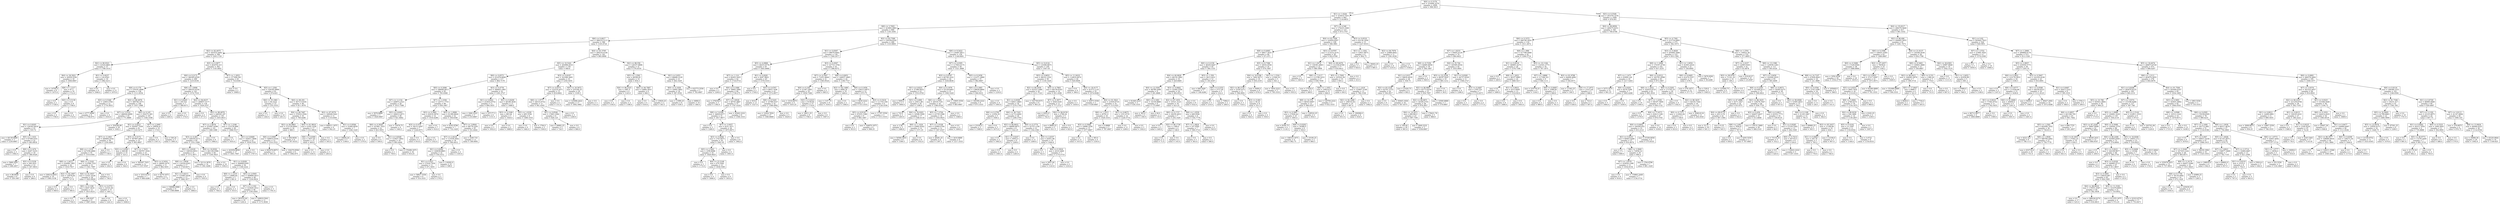 digraph Tree {
node [shape=box] ;
0 [label="X[0] <= 0.3176\nmse = 333094.3278\nsamples = 2000\nvalue = 996.3615"] ;
1 [label="X[1] <= 1.0244\nmse = 333610.7455\nsamples = 992\nvalue = 1118.6633"] ;
0 -> 1 [labeldistance=2.5, labelangle=45, headlabel="True"] ;
2 [label="X[8] <= 3.7093\nmse = 323683.0883\nsamples = 869\nvalue = 1181.4361"] ;
1 -> 2 ;
3 [label="X[6] <= 0.4617\nmse = 388210.5113\nsamples = 580\nvalue = 1105.4724"] ;
2 -> 3 ;
4 [label="X[2] <= 82.4075\nmse = 403533.4062\nsamples = 399\nvalue = 1205.1729"] ;
3 -> 4 ;
5 [label="X[2] <= 80.9321\nmse = 41624.6603\nsamples = 37\nvalue = 1789.3514"] ;
4 -> 5 ;
6 [label="X[4] <= 26.5931\nmse = 20439.5556\nsamples = 18\nvalue = 1606.6667"] ;
5 -> 6 ;
7 [label="mse = 14700.0\nsamples = 8\nvalue = 1475.0"] ;
6 -> 7 ;
8 [label="X[8] <= 1.1217\nmse = 67.2\nsamples = 10\nvalue = 1712.0"] ;
6 -> 8 ;
9 [label="mse = 0.0\nsamples = 2\nvalue = 1728.0"] ;
8 -> 9 ;
10 [label="X[3] <= 0.5139\nmse = 4.0\nsamples = 8\nvalue = 1708.0"] ;
8 -> 10 ;
11 [label="mse = 0.0\nsamples = 4\nvalue = 1706.0"] ;
10 -> 11 ;
12 [label="mse = 0.0\nsamples = 4\nvalue = 1710.0"] ;
10 -> 12 ;
13 [label="X[1] <= 0.8237\nmse = 124.4543\nsamples = 19\nvalue = 1962.4211"] ;
5 -> 13 ;
14 [label="mse = 0.0\nsamples = 6\nvalue = 1946.0"] ;
13 -> 14 ;
15 [label="mse = 0.0\nsamples = 13\nvalue = 1970.0"] ;
13 -> 15 ;
16 [label="X[3] <= 0.5877\nmse = 402078.315\nsamples = 362\nvalue = 1145.4641"] ;
4 -> 16 ;
17 [label="X[0] <= 0.2172\nmse = 360365.6329\nsamples = 299\nvalue = 1235.8194"] ;
16 -> 17 ;
18 [label="X[6] <= 0.179\nmse = 376191.9096\nsamples = 158\nvalue = 1111.8354"] ;
17 -> 18 ;
19 [label="X[3] <= 0.5346\nmse = 12903.5764\nsamples = 12\nvalue = 1776.5833"] ;
18 -> 19 ;
20 [label="mse = 4777.6094\nsamples = 8\nvalue = 1706.875"] ;
19 -> 20 ;
21 [label="mse = 0.0\nsamples = 4\nvalue = 1916.0"] ;
19 -> 21 ;
22 [label="X[2] <= 88.4978\nmse = 366746.3373\nsamples = 146\nvalue = 1057.1986"] ;
18 -> 22 ;
23 [label="X[7] <= 3.5314\nmse = 286044.8099\nsamples = 45\nvalue = 771.8889"] ;
22 -> 23 ;
24 [label="X[1] <= 0.8205\nmse = 126342.8416\nsamples = 25\nvalue = 555.72"] ;
23 -> 24 ;
25 [label="mse = 40138.8889\nsamples = 3\nvalue = 1230.6667"] ;
24 -> 25 ;
26 [label="X[5] <= 1.1431\nmse = 67506.0351\nsamples = 22\nvalue = 463.6818"] ;
24 -> 26 ;
27 [label="mse = 0.0\nsamples = 3\nvalue = 1082.0"] ;
26 -> 27 ;
28 [label="X[0] <= 0.1474\nmse = 8267.5235\nsamples = 19\nvalue = 366.0526"] ;
26 -> 28 ;
29 [label="mse = 5660.2041\nsamples = 7\nvalue = 466.2857"] ;
28 -> 29 ;
30 [label="X[3] <= 0.5236\nmse = 509.2431\nsamples = 12\nvalue = 307.5833"] ;
28 -> 30 ;
31 [label="mse = 86.8056\nsamples = 6\nvalue = 329.1667"] ;
30 -> 31 ;
32 [label="mse = 0.0\nsamples = 6\nvalue = 286.0"] ;
30 -> 32 ;
33 [label="mse = 354246.99\nsamples = 20\nvalue = 1042.1"] ;
23 -> 33 ;
34 [label="X[0] <= 0.145\nmse = 350275.365\nsamples = 101\nvalue = 1184.3168"] ;
22 -> 34 ;
35 [label="X[1] <= 0.8221\nmse = 350567.7438\nsamples = 91\nvalue = 1125.5275"] ;
34 -> 35 ;
36 [label="X[7] <= 3.1463\nmse = 280600.4542\nsamples = 58\nvalue = 1250.4483"] ;
35 -> 36 ;
37 [label="X[8] <= 1.1219\nmse = 227258.2896\nsamples = 55\nvalue = 1310.0364"] ;
36 -> 37 ;
38 [label="X[8] <= 1.0472\nmse = 216498.7483\nsamples = 24\nvalue = 1010.7917"] ;
37 -> 38 ;
39 [label="mse = 238214.0055\nsamples = 19\nvalue = 1085.3158"] ;
38 -> 39 ;
40 [label="X[2] <= 92.1667\nmse = 32678.64\nsamples = 5\nvalue = 727.6"] ;
38 -> 40 ;
41 [label="mse = 0.0\nsamples = 2\nvalue = 949.0"] ;
40 -> 41 ;
42 [label="mse = 0.0\nsamples = 3\nvalue = 580.0"] ;
40 -> 42 ;
43 [label="X[8] <= 2.5162\nmse = 112588.7222\nsamples = 31\nvalue = 1541.7097"] ;
37 -> 43 ;
44 [label="X[4] <= 61.0057\nmse = 51421.4528\nsamples = 28\nvalue = 1625.8929"] ;
43 -> 44 ;
45 [label="X[0] <= 0.1196\nmse = 6047.3018\nsamples = 13\nvalue = 1815.9231"] ;
44 -> 45 ;
46 [label="mse = 0.0\nsamples = 4\nvalue = 1700.0"] ;
45 -> 46 ;
47 [label="mse = 108.0247\nsamples = 9\nvalue = 1867.4444"] ;
45 -> 47 ;
48 [label="X[3] <= 0.4753\nmse = 32325.36\nsamples = 15\nvalue = 1461.2"] ;
44 -> 48 ;
49 [label="mse = 0.0\nsamples = 6\nvalue = 1241.0"] ;
48 -> 49 ;
50 [label="mse = 0.0\nsamples = 9\nvalue = 1608.0"] ;
48 -> 50 ;
51 [label="mse = 0.0\nsamples = 3\nvalue = 756.0"] ;
43 -> 51 ;
52 [label="mse = 0.0\nsamples = 3\nvalue = 158.0"] ;
36 -> 52 ;
53 [label="X[3] <= 0.5172\nmse = 397907.6051\nsamples = 33\nvalue = 905.9697"] ;
35 -> 53 ;
54 [label="X[3] <= 0.4582\nmse = 648.96\nsamples = 10\nvalue = 323.2"] ;
53 -> 54 ;
55 [label="mse = 0.0\nsamples = 4\nvalue = 292.0"] ;
54 -> 55 ;
56 [label="mse = 0.0\nsamples = 6\nvalue = 344.0"] ;
54 -> 56 ;
57 [label="X[7] <= 1.7433\nmse = 358767.1834\nsamples = 23\nvalue = 1159.3478"] ;
53 -> 57 ;
58 [label="mse = 595297.7431\nsamples = 12\nvalue = 1337.9167"] ;
57 -> 58 ;
59 [label="X[3] <= 0.5454\nmse = 28000.2479\nsamples = 11\nvalue = 964.5455"] ;
57 -> 59 ;
60 [label="mse = 3333.6735\nsamples = 7\nvalue = 848.4286"] ;
59 -> 60 ;
61 [label="mse = 6279.1875\nsamples = 4\nvalue = 1167.75"] ;
59 -> 61 ;
62 [label="X[7] <= 2.2095\nmse = 29956.41\nsamples = 10\nvalue = 1719.3"] ;
34 -> 62 ;
63 [label="mse = 0.0\nsamples = 5\nvalue = 1547.0"] ;
62 -> 63 ;
64 [label="mse = 538.24\nsamples = 5\nvalue = 1891.6"] ;
62 -> 64 ;
65 [label="X[8] <= 1.0098\nmse = 306103.6334\nsamples = 141\nvalue = 1374.7518"] ;
17 -> 65 ;
66 [label="X[1] <= 0.8205\nmse = 165.551\nsamples = 7\nvalue = 388.8571"] ;
65 -> 66 ;
67 [label="mse = 0.0\nsamples = 4\nvalue = 400.0"] ;
66 -> 67 ;
68 [label="mse = 0.0\nsamples = 3\nvalue = 374.0"] ;
66 -> 68 ;
69 [label="X[2] <= 84.9237\nmse = 268657.5177\nsamples = 134\nvalue = 1426.2537"] ;
65 -> 69 ;
70 [label="mse = 0.0\nsamples = 4\nvalue = 477.0"] ;
69 -> 70 ;
71 [label="X[2] <= 88.4978\nmse = 248345.187\nsamples = 130\nvalue = 1455.4615"] ;
69 -> 71 ;
72 [label="X[7] <= 2.8076\nmse = 255947.8396\nsamples = 101\nvalue = 1389.1089"] ;
71 -> 72 ;
73 [label="X[3] <= 0.461\nmse = 248350.0171\nsamples = 95\nvalue = 1351.5368"] ;
72 -> 73 ;
74 [label="X[5] <= 2.6229\nmse = 108324.4953\nsamples = 31\nvalue = 1572.3871"] ;
73 -> 74 ;
75 [label="X[8] <= 1.0936\nmse = 116324.9343\nsamples = 17\nvalue = 1729.6471"] ;
74 -> 75 ;
76 [label="X[1] <= 0.8213\nmse = 131683.4438\nsamples = 13\nvalue = 1660.3077"] ;
75 -> 76 ;
77 [label="mse = 158086.0988\nsamples = 9\nvalue = 1560.8889"] ;
76 -> 77 ;
78 [label="mse = 0.0\nsamples = 4\nvalue = 1884.0"] ;
76 -> 78 ;
79 [label="mse = 0.0\nsamples = 4\nvalue = 1955.0"] ;
75 -> 79 ;
80 [label="mse = 32114.3878\nsamples = 14\nvalue = 1381.4286"] ;
74 -> 80 ;
81 [label="X[4] <= 16.8302\nmse = 281106.0586\nsamples = 64\nvalue = 1244.5625"] ;
73 -> 81 ;
82 [label="mse = 0.0\nsamples = 10\nvalue = 1592.0"] ;
81 -> 82 ;
83 [label="X[1] <= 0.8209\nmse = 306668.8395\nsamples = 54\nvalue = 1180.2222"] ;
81 -> 83 ;
84 [label="X[8] <= 1.1219\nmse = 12806.64\nsamples = 5\nvalue = 691.6"] ;
83 -> 84 ;
85 [label="mse = 0.0\nsamples = 3\nvalue = 784.0"] ;
84 -> 85 ;
86 [label="mse = 0.0\nsamples = 2\nvalue = 553.0"] ;
84 -> 86 ;
87 [label="X[5] <= 2.0565\nmse = 309806.4015\nsamples = 49\nvalue = 1230.0816"] ;
83 -> 87 ;
88 [label="X[7] <= 2.1162\nmse = 310429.1612\nsamples = 46\nvalue = 1195.4565"] ;
87 -> 88 ;
89 [label="mse = 363533.44\nsamples = 35\nvalue = 1202.4"] ;
88 -> 89 ;
90 [label="mse = 140819.5041\nsamples = 11\nvalue = 1173.3636"] ;
88 -> 90 ;
91 [label="mse = 0.0\nsamples = 3\nvalue = 1761.0"] ;
87 -> 91 ;
92 [label="mse = 0.0\nsamples = 6\nvalue = 1984.0"] ;
72 -> 92 ;
93 [label="X[7] <= 1.2186\nmse = 153130.868\nsamples = 29\nvalue = 1686.5517"] ;
71 -> 93 ;
94 [label="mse = 0.0\nsamples = 7\nvalue = 1835.0"] ;
93 -> 94 ;
95 [label="X[1] <= 0.8469\nmse = 192611.5806\nsamples = 22\nvalue = 1639.3182"] ;
93 -> 95 ;
96 [label="mse = 243056.8858\nsamples = 17\nvalue = 1601.7647"] ;
95 -> 96 ;
97 [label="mse = 0.0\nsamples = 5\nvalue = 1767.0"] ;
95 -> 97 ;
98 [label="X[7] <= 1.2053\nmse = 377406.581\nsamples = 63\nvalue = 716.6349"] ;
16 -> 98 ;
99 [label="mse = 0.0\nsamples = 2\nvalue = 1998.0"] ;
98 -> 99 ;
100 [label="X[5] <= 1.2581\nmse = 334182.8906\nsamples = 61\nvalue = 674.623"] ;
98 -> 100 ;
101 [label="X[4] <= 55.1961\nmse = 64.2222\nsamples = 15\nvalue = 255.3333"] ;
100 -> 101 ;
102 [label="mse = 0.0\nsamples = 5\nvalue = 244.0"] ;
101 -> 102 ;
103 [label="mse = 0.0\nsamples = 10\nvalue = 261.0"] ;
101 -> 103 ;
104 [label="X[4] <= 66.291\nmse = 367113.6181\nsamples = 46\nvalue = 811.3478"] ;
100 -> 104 ;
105 [label="X[4] <= 49.7487\nmse = 379323.5592\nsamples = 35\nvalue = 709.4286"] ;
104 -> 105 ;
106 [label="X[2] <= 84.9863\nmse = 572129.6944\nsamples = 18\nvalue = 989.5"] ;
105 -> 106 ;
107 [label="X[6] <= 0.0087\nmse = 548914.0556\nsamples = 12\nvalue = 1310.3333"] ;
106 -> 107 ;
108 [label="mse = 605476.6875\nsamples = 4\nvalue = 565.25"] ;
107 -> 108 ;
109 [label="mse = 104270.8594\nsamples = 8\nvalue = 1682.875"] ;
107 -> 109 ;
110 [label="mse = 956.8056\nsamples = 6\nvalue = 347.8333"] ;
106 -> 110 ;
111 [label="X[4] <= 61.9818\nmse = 4182.1038\nsamples = 17\nvalue = 412.8824"] ;
105 -> 111 ;
112 [label="X[6] <= 0.0368\nmse = 3457.44\nsamples = 15\nvalue = 400.6"] ;
111 -> 112 ;
113 [label="mse = 0.0\nsamples = 12\nvalue = 430.0"] ;
112 -> 113 ;
114 [label="mse = 0.0\nsamples = 3\nvalue = 283.0"] ;
112 -> 114 ;
115 [label="mse = 0.0\nsamples = 2\nvalue = 505.0"] ;
111 -> 115 ;
116 [label="X[2] <= 87.9579\nmse = 190049.5041\nsamples = 11\nvalue = 1135.6364"] ;
104 -> 116 ;
117 [label="mse = 409511.1875\nsamples = 4\nvalue = 942.25"] ;
116 -> 117 ;
118 [label="X[1] <= 0.8584\nmse = 31060.6939\nsamples = 7\nvalue = 1246.1429"] ;
116 -> 118 ;
119 [label="mse = 34894.24\nsamples = 5\nvalue = 1196.6"] ;
118 -> 119 ;
120 [label="mse = 0.0\nsamples = 2\nvalue = 1370.0"] ;
118 -> 120 ;
121 [label="X[4] <= 81.5795\nmse = 284216.0148\nsamples = 181\nvalue = 885.6906"] ;
3 -> 121 ;
122 [label="X[5] <= 10.5241\nmse = 292996.4533\nsamples = 150\nvalue = 949.6"] ;
121 -> 122 ;
123 [label="X[6] <= 0.6573\nmse = 251676.8008\nsamples = 117\nvalue = 864.7179"] ;
122 -> 123 ;
124 [label="X[0] <= 0.2096\nmse = 186646.9013\nsamples = 95\nvalue = 765.9368"] ;
123 -> 124 ;
125 [label="X[7] <= 3.1154\nmse = 246872.2521\nsamples = 29\nvalue = 1015.7586"] ;
124 -> 125 ;
126 [label="mse = 5976.8889\nsamples = 3\nvalue = 1829.6667"] ;
125 -> 126 ;
127 [label="X[3] <= 0.6263\nmse = 189412.2071\nsamples = 26\nvalue = 921.8462"] ;
125 -> 127 ;
128 [label="X[6] <= 0.5838\nmse = 147681.7025\nsamples = 22\nvalue = 823.5455"] ;
127 -> 128 ;
129 [label="mse = 0.0\nsamples = 4\nvalue = 509.0"] ;
128 -> 129 ;
130 [label="X[1] <= 0.8548\nmse = 153627.5802\nsamples = 18\nvalue = 893.4444"] ;
128 -> 130 ;
131 [label="mse = 0.0\nsamples = 2\nvalue = 759.0"] ;
130 -> 131 ;
132 [label="mse = 170289.1875\nsamples = 16\nvalue = 910.25"] ;
130 -> 132 ;
133 [label="mse = 73476.75\nsamples = 4\nvalue = 1462.5"] ;
127 -> 133 ;
134 [label="X[7] <= 1.2356\nmse = 120711.7753\nsamples = 66\nvalue = 656.1667"] ;
124 -> 134 ;
135 [label="X[3] <= 0.5881\nmse = 63018.3878\nsamples = 14\nvalue = 1018.4286"] ;
134 -> 135 ;
136 [label="X[3] <= 0.479\nmse = 39151.8367\nsamples = 7\nvalue = 1226.8571"] ;
135 -> 136 ;
137 [label="mse = 0.0\nsamples = 2\nvalue = 914.0"] ;
136 -> 137 ;
138 [label="mse = 0.0\nsamples = 5\nvalue = 1352.0"] ;
136 -> 138 ;
139 [label="mse = 0.0\nsamples = 7\nvalue = 810.0"] ;
135 -> 139 ;
140 [label="X[5] <= 1.0998\nmse = 91399.9626\nsamples = 52\nvalue = 558.6346"] ;
134 -> 140 ;
141 [label="mse = 9192.9796\nsamples = 7\nvalue = 732.1429"] ;
140 -> 141 ;
142 [label="X[7] <= 3.8944\nmse = 98776.2291\nsamples = 45\nvalue = 531.6444"] ;
140 -> 142 ;
143 [label="X[7] <= 2.8234\nmse = 115539.3642\nsamples = 34\nvalue = 590.4412"] ;
142 -> 143 ;
144 [label="X[1] <= 0.8282\nmse = 100838.6865\nsamples = 32\nvalue = 554.5312"] ;
143 -> 144 ;
145 [label="X[1] <= 0.823\nmse = 57024.7934\nsamples = 11\nvalue = 471.5455"] ;
144 -> 145 ;
146 [label="mse = 59627.5556\nsamples = 9\nvalue = 514.3333"] ;
145 -> 146 ;
147 [label="mse = 0.0\nsamples = 2\nvalue = 279.0"] ;
145 -> 147 ;
148 [label="mse = 118292.0\nsamples = 21\nvalue = 598.0"] ;
144 -> 148 ;
149 [label="mse = 0.0\nsamples = 2\nvalue = 1165.0"] ;
143 -> 149 ;
150 [label="mse = 3249.719\nsamples = 11\nvalue = 349.9091"] ;
142 -> 150 ;
151 [label="X[3] <= 0.4778\nmse = 308403.1983\nsamples = 22\nvalue = 1291.2727"] ;
123 -> 151 ;
152 [label="X[1] <= 0.9041\nmse = 253832.9752\nsamples = 11\nvalue = 894.5455"] ;
151 -> 152 ;
153 [label="mse = 1840.2222\nsamples = 3\nvalue = 210.6667"] ;
152 -> 153 ;
154 [label="mse = 107177.5\nsamples = 8\nvalue = 1151.0"] ;
152 -> 154 ;
155 [label="X[1] <= 0.8209\nmse = 48188.3636\nsamples = 11\nvalue = 1688.0"] ;
151 -> 155 ;
156 [label="X[3] <= 0.5346\nmse = 983.04\nsamples = 5\nvalue = 1926.4"] ;
155 -> 156 ;
157 [label="mse = 0.0\nsamples = 3\nvalue = 1952.0"] ;
156 -> 157 ;
158 [label="mse = 0.0\nsamples = 2\nvalue = 1888.0"] ;
156 -> 158 ;
159 [label="X[5] <= 1.0339\nmse = 695.5556\nsamples = 6\nvalue = 1489.3333"] ;
155 -> 159 ;
160 [label="mse = 0.0\nsamples = 4\nvalue = 1482.0"] ;
159 -> 160 ;
161 [label="mse = 1764.0\nsamples = 2\nvalue = 1504.0"] ;
159 -> 161 ;
162 [label="X[3] <= 0.6197\nmse = 323380.3691\nsamples = 33\nvalue = 1250.5455"] ;
122 -> 162 ;
163 [label="X[7] <= 4.6373\nmse = 122219.2071\nsamples = 13\nvalue = 819.8462"] ;
162 -> 163 ;
164 [label="X[8] <= 1.9777\nmse = 48314.9752\nsamples = 11\nvalue = 941.4545"] ;
163 -> 164 ;
165 [label="X[1] <= 0.8548\nmse = 17663.1094\nsamples = 8\nvalue = 826.125"] ;
164 -> 165 ;
166 [label="mse = 56882.25\nsamples = 2\nvalue = 724.5"] ;
165 -> 166 ;
167 [label="mse = 0.0\nsamples = 6\nvalue = 860.0"] ;
165 -> 167 ;
168 [label="mse = 0.0\nsamples = 3\nvalue = 1249.0"] ;
164 -> 168 ;
169 [label="mse = 0.0\nsamples = 2\nvalue = 151.0"] ;
163 -> 169 ;
170 [label="X[5] <= 16.5672\nmse = 255184.35\nsamples = 20\nvalue = 1530.5"] ;
162 -> 170 ;
171 [label="mse = 125066.2422\nsamples = 17\nvalue = 1692.5882"] ;
170 -> 171 ;
172 [label="mse = 0.0\nsamples = 3\nvalue = 612.0"] ;
170 -> 172 ;
173 [label="X[2] <= 88.556\nmse = 126337.9896\nsamples = 31\nvalue = 576.4516"] ;
121 -> 173 ;
174 [label="X[5] <= 1.2581\nmse = 89340.81\nsamples = 10\nvalue = 854.3"] ;
173 -> 174 ;
175 [label="X[4] <= 96.2325\nmse = 1681.0\nsamples = 4\nvalue = 1145.0"] ;
174 -> 175 ;
176 [label="mse = 0.0\nsamples = 2\nvalue = 1104.0"] ;
175 -> 176 ;
177 [label="mse = 0.0\nsamples = 2\nvalue = 1186.0"] ;
175 -> 177 ;
178 [label="X[4] <= 94.7887\nmse = 53884.5833\nsamples = 6\nvalue = 660.5"] ;
174 -> 178 ;
179 [label="mse = 0.0\nsamples = 4\nvalue = 819.0"] ;
178 -> 179 ;
180 [label="mse = 10920.25\nsamples = 2\nvalue = 343.5"] ;
178 -> 180 ;
181 [label="X[1] <= 0.853\nmse = 89688.3129\nsamples = 21\nvalue = 444.1429"] ;
173 -> 181 ;
182 [label="X[0] <= 0.1836\nmse = 10092.5802\nsamples = 18\nvalue = 387.5556"] ;
181 -> 182 ;
183 [label="mse = 11990.25\nsamples = 8\nvalue = 439.5"] ;
182 -> 183 ;
184 [label="mse = 4689.0\nsamples = 10\nvalue = 346.0"] ;
182 -> 184 ;
185 [label="mse = 432773.5556\nsamples = 3\nvalue = 783.6667"] ;
181 -> 185 ;
186 [label="X[2] <= 83.7589\nmse = 159358.8182\nsamples = 289\nvalue = 1333.8893"] ;
2 -> 186 ;
187 [label="X[1] <= 0.8367\nmse = 96679.9492\nsamples = 130\nvalue = 1560.2077"] ;
186 -> 187 ;
188 [label="X[5] <= 4.0869\nmse = 49253.9778\nsamples = 87\nvalue = 1645.8966"] ;
187 -> 188 ;
189 [label="X[7] <= 1.114\nmse = 82003.5425\nsamples = 42\nvalue = 1718.0714"] ;
188 -> 189 ;
190 [label="mse = 0.0\nsamples = 2\nvalue = 1294.0"] ;
189 -> 190 ;
191 [label="X[0] <= 0.1088\nmse = 76662.2994\nsamples = 40\nvalue = 1739.275"] ;
189 -> 191 ;
192 [label="mse = 278258.0\nsamples = 3\nvalue = 1392.0"] ;
191 -> 192 ;
193 [label="X[7] <= 3.9028\nmse = 49745.4887\nsamples = 37\nvalue = 1767.4324"] ;
191 -> 193 ;
194 [label="X[8] <= 5.4186\nmse = 34829.8377\nsamples = 31\nvalue = 1817.9677"] ;
193 -> 194 ;
195 [label="mse = 0.0\nsamples = 3\nvalue = 1280.0"] ;
194 -> 195 ;
196 [label="X[7] <= 3.0457\nmse = 4231.1671\nsamples = 28\nvalue = 1875.6071"] ;
194 -> 196 ;
197 [label="X[3] <= 0.6946\nmse = 1743.9475\nsamples = 20\nvalue = 1841.05"] ;
196 -> 197 ;
198 [label="X[5] <= 2.5401\nmse = 1056.8086\nsamples = 16\nvalue = 1826.0625"] ;
197 -> 198 ;
199 [label="mse = 0.0\nsamples = 3\nvalue = 1772.0"] ;
198 -> 199 ;
200 [label="X[4] <= 23.3146\nmse = 470.5562\nsamples = 13\nvalue = 1838.5385"] ;
198 -> 200 ;
201 [label="mse = 0.0\nsamples = 4\nvalue = 1806.0"] ;
200 -> 201 ;
202 [label="mse = 0.0\nsamples = 9\nvalue = 1853.0"] ;
200 -> 202 ;
203 [label="mse = 0.0\nsamples = 4\nvalue = 1901.0"] ;
197 -> 203 ;
204 [label="mse = 0.0\nsamples = 8\nvalue = 1962.0"] ;
196 -> 204 ;
205 [label="mse = 45442.2222\nsamples = 6\nvalue = 1506.3333"] ;
193 -> 205 ;
206 [label="X[1] <= 0.8281\nmse = 9287.9822\nsamples = 45\nvalue = 1578.5333"] ;
188 -> 206 ;
207 [label="mse = 0.0\nsamples = 2\nvalue = 1704.0"] ;
206 -> 207 ;
208 [label="X[3] <= 0.4767\nmse = 8953.7458\nsamples = 43\nvalue = 1572.6977"] ;
206 -> 208 ;
209 [label="mse = 810.0\nsamples = 11\nvalue = 1527.0"] ;
208 -> 209 ;
210 [label="X[8] <= 8.5245\nmse = 10788.5537\nsamples = 32\nvalue = 1588.4062"] ;
208 -> 210 ;
211 [label="mse = 12424.7654\nsamples = 27\nvalue = 1580.8889"] ;
210 -> 211 ;
212 [label="mse = 0.0\nsamples = 5\nvalue = 1629.0"] ;
210 -> 212 ;
213 [label="X[3] <= 0.4567\nmse = 147721.5782\nsamples = 43\nvalue = 1386.8372"] ;
187 -> 213 ;
214 [label="X[7] <= 4.5567\nmse = 71051.6644\nsamples = 21\nvalue = 1585.9524"] ;
213 -> 214 ;
215 [label="X[0] <= 0.164\nmse = 21367.2465\nsamples = 19\nvalue = 1659.7368"] ;
214 -> 215 ;
216 [label="mse = 3316.6875\nsamples = 4\nvalue = 1435.25"] ;
215 -> 216 ;
217 [label="X[3] <= 0.4223\nmse = 9158.64\nsamples = 15\nvalue = 1719.6"] ;
215 -> 217 ;
218 [label="mse = 18911.25\nsamples = 6\nvalue = 1768.5"] ;
217 -> 218 ;
219 [label="mse = 0.0\nsamples = 9\nvalue = 1687.0"] ;
217 -> 219 ;
220 [label="mse = 0.0\nsamples = 2\nvalue = 885.0"] ;
214 -> 220 ;
221 [label="X[8] <= 6.8051\nmse = 146937.2665\nsamples = 22\nvalue = 1196.7727"] ;
213 -> 221 ;
222 [label="X[2] <= 82.1488\nmse = 4494.24\nsamples = 10\nvalue = 1464.4"] ;
221 -> 222 ;
223 [label="mse = 1147.75\nsamples = 8\nvalue = 1434.5"] ;
222 -> 223 ;
224 [label="mse = 0.0\nsamples = 2\nvalue = 1584.0"] ;
222 -> 224 ;
225 [label="X[0] <= 0.1658\nmse = 156213.6875\nsamples = 12\nvalue = 973.75"] ;
221 -> 225 ;
226 [label="mse = 9430.2222\nsamples = 3\nvalue = 515.3333"] ;
225 -> 226 ;
227 [label="X[3] <= 0.5418\nmse = 111743.358\nsamples = 9\nvalue = 1126.5556"] ;
225 -> 227 ;
228 [label="X[5] <= 6.9124\nmse = 97035.1389\nsamples = 6\nvalue = 983.1667"] ;
227 -> 228 ;
229 [label="mse = 0.0\nsamples = 2\nvalue = 953.0"] ;
228 -> 229 ;
230 [label="mse = 144870.1875\nsamples = 4\nvalue = 998.25"] ;
228 -> 230 ;
231 [label="mse = 17797.5556\nsamples = 3\nvalue = 1413.3333"] ;
227 -> 231 ;
232 [label="X[8] <= 8.5422\nmse = 134487.8011\nsamples = 159\nvalue = 1148.8491"] ;
186 -> 232 ;
233 [label="X[7] <= 4.0395\nmse = 117843.0175\nsamples = 59\nvalue = 1321.3898"] ;
232 -> 233 ;
234 [label="X[3] <= 0.6767\nmse = 60749.1632\nsamples = 44\nvalue = 1436.8636"] ;
233 -> 234 ;
235 [label="X[1] <= 0.8221\nmse = 37386.9452\nsamples = 23\nvalue = 1553.4783"] ;
234 -> 235 ;
236 [label="mse = 5000.0\nsamples = 3\nvalue = 1864.0"] ;
235 -> 236 ;
237 [label="X[3] <= 0.4981\nmse = 25611.89\nsamples = 20\nvalue = 1506.9"] ;
235 -> 237 ;
238 [label="mse = 722.0\nsamples = 3\nvalue = 1283.0"] ;
237 -> 238 ;
239 [label="X[4] <= 76.0203\nmse = 19596.3599\nsamples = 17\nvalue = 1546.4118"] ;
237 -> 239 ;
240 [label="mse = 2.56\nsamples = 5\nvalue = 1486.8"] ;
239 -> 240 ;
241 [label="X[6] <= 1.1434\nmse = 25662.8542\nsamples = 12\nvalue = 1571.25"] ;
239 -> 241 ;
242 [label="mse = 50584.5833\nsamples = 6\nvalue = 1590.5"] ;
241 -> 242 ;
243 [label="mse = 0.0\nsamples = 6\nvalue = 1552.0"] ;
241 -> 243 ;
244 [label="X[0] <= 0.1878\nmse = 55129.6463\nsamples = 21\nvalue = 1309.1429"] ;
234 -> 244 ;
245 [label="X[6] <= 1.3204\nmse = 26516.7191\nsamples = 18\nvalue = 1380.0556"] ;
244 -> 245 ;
246 [label="X[5] <= 7.2704\nmse = 23750.5586\nsamples = 16\nvalue = 1354.0625"] ;
245 -> 246 ;
247 [label="X[7] <= 3.0108\nmse = 22964.0764\nsamples = 12\nvalue = 1307.4167"] ;
246 -> 247 ;
248 [label="mse = 26281.25\nsamples = 6\nvalue = 1397.5"] ;
247 -> 248 ;
249 [label="mse = 3416.8889\nsamples = 6\nvalue = 1217.3333"] ;
247 -> 249 ;
250 [label="mse = 0.0\nsamples = 4\nvalue = 1494.0"] ;
246 -> 250 ;
251 [label="mse = 0.0\nsamples = 2\nvalue = 1588.0"] ;
245 -> 251 ;
252 [label="mse = 15605.5556\nsamples = 3\nvalue = 883.6667"] ;
244 -> 252 ;
253 [label="X[5] <= 8.2058\nmse = 131471.2889\nsamples = 15\nvalue = 982.6667"] ;
233 -> 253 ;
254 [label="X[0] <= 0.1865\nmse = 138628.6864\nsamples = 13\nvalue = 940.9231"] ;
253 -> 254 ;
255 [label="mse = 185394.2222\nsamples = 9\nvalue = 873.3333"] ;
254 -> 255 ;
256 [label="mse = 0.0\nsamples = 4\nvalue = 1093.0"] ;
254 -> 256 ;
257 [label="mse = 0.0\nsamples = 2\nvalue = 1254.0"] ;
253 -> 257 ;
258 [label="X[5] <= 9.4124\nmse = 116380.6875\nsamples = 100\nvalue = 1047.05"] ;
232 -> 258 ;
259 [label="X[3] <= 0.6652\nmse = 98332.1224\nsamples = 56\nvalue = 1139.1429"] ;
258 -> 259 ;
260 [label="X[2] <= 89.2059\nmse = 83323.1088\nsamples = 42\nvalue = 1211.7143"] ;
259 -> 260 ;
261 [label="X[1] <= 0.8309\nmse = 60811.0865\nsamples = 34\nvalue = 1270.1765"] ;
260 -> 261 ;
262 [label="X[6] <= 0.3782\nmse = 11058.16\nsamples = 5\nvalue = 1640.2"] ;
261 -> 262 ;
263 [label="mse = 23104.0\nsamples = 2\nvalue = 1588.0"] ;
262 -> 263 ;
264 [label="mse = 0.0\nsamples = 3\nvalue = 1675.0"] ;
262 -> 264 ;
265 [label="X[4] <= 36.7163\nmse = 41712.6492\nsamples = 29\nvalue = 1206.3793"] ;
261 -> 265 ;
266 [label="X[2] <= 84.8933\nmse = 46690.6875\nsamples = 8\nvalue = 1322.25"] ;
265 -> 266 ;
267 [label="mse = 0.0\nsamples = 2\nvalue = 1662.0"] ;
266 -> 267 ;
268 [label="X[1] <= 0.9247\nmse = 10952.0\nsamples = 6\nvalue = 1209.0"] ;
266 -> 268 ;
269 [label="mse = 0.0\nsamples = 2\nvalue = 1061.0"] ;
268 -> 269 ;
270 [label="mse = 0.0\nsamples = 4\nvalue = 1283.0"] ;
268 -> 270 ;
271 [label="X[0] <= 0.2774\nmse = 32753.1338\nsamples = 21\nvalue = 1162.2381"] ;
265 -> 271 ;
272 [label="mse = 0.0\nsamples = 11\nvalue = 1269.0"] ;
271 -> 272 ;
273 [label="X[5] <= 2.6357\nmse = 42451.96\nsamples = 10\nvalue = 1044.8"] ;
271 -> 273 ;
274 [label="mse = 0.0\nsamples = 3\nvalue = 742.0"] ;
273 -> 274 ;
275 [label="X[0] <= 0.3024\nmse = 4510.2449\nsamples = 7\nvalue = 1174.5714"] ;
273 -> 275 ;
276 [label="mse = 2957.04\nsamples = 5\nvalue = 1143.6"] ;
275 -> 276 ;
277 [label="mse = 0.0\nsamples = 2\nvalue = 1252.0"] ;
275 -> 277 ;
278 [label="mse = 102738.9375\nsamples = 8\nvalue = 963.25"] ;
260 -> 278 ;
279 [label="X[5] <= 4.7863\nmse = 80159.8163\nsamples = 14\nvalue = 921.4286"] ;
259 -> 279 ;
280 [label="X[7] <= 0.3877\nmse = 5044.0165\nsamples = 11\nvalue = 777.2727"] ;
279 -> 280 ;
281 [label="mse = 4205.0\nsamples = 6\nvalue = 742.0"] ;
280 -> 281 ;
282 [label="X[2] <= 84.8159\nmse = 2766.24\nsamples = 5\nvalue = 819.6"] ;
280 -> 282 ;
283 [label="mse = 6806.25\nsamples = 2\nvalue = 811.5"] ;
282 -> 283 ;
284 [label="mse = 0.0\nsamples = 3\nvalue = 825.0"] ;
282 -> 284 ;
285 [label="mse = 0.0\nsamples = 3\nvalue = 1450.0"] ;
279 -> 285 ;
286 [label="X[5] <= 11.0419\nmse = 114819.4974\nsamples = 44\nvalue = 929.8409"] ;
258 -> 286 ;
287 [label="mse = 0.0\nsamples = 9\nvalue = 366.0"] ;
286 -> 287 ;
288 [label="X[4] <= 18.4177\nmse = 41573.1135\nsamples = 35\nvalue = 1074.8286"] ;
286 -> 288 ;
289 [label="mse = 43973.5556\nsamples = 3\nvalue = 639.6667"] ;
288 -> 289 ;
290 [label="X[4] <= 91.5621\nmse = 21930.6719\nsamples = 32\nvalue = 1115.625"] ;
288 -> 290 ;
291 [label="X[6] <= 1.3315\nmse = 20761.0\nsamples = 18\nvalue = 1029.3333"] ;
290 -> 291 ;
292 [label="X[3] <= 0.5068\nmse = 10896.3556\nsamples = 15\nvalue = 1077.6667"] ;
291 -> 292 ;
293 [label="mse = 0.0\nsamples = 11\nvalue = 1015.0"] ;
292 -> 293 ;
294 [label="mse = 363.0\nsamples = 4\nvalue = 1250.0"] ;
292 -> 294 ;
295 [label="mse = 0.8889\nsamples = 3\nvalue = 787.6667"] ;
291 -> 295 ;
296 [label="X[1] <= 0.8675\nmse = 1551.6735\nsamples = 14\nvalue = 1226.5714"] ;
290 -> 296 ;
297 [label="mse = 0.0\nsamples = 11\nvalue = 1206.0"] ;
296 -> 297 ;
298 [label="mse = 0.0\nsamples = 3\nvalue = 1302.0"] ;
296 -> 298 ;
299 [label="X[7] <= 4.548\nmse = 179225.1009\nsamples = 123\nvalue = 675.1707"] ;
1 -> 299 ;
300 [label="X[4] <= 63.7508\nmse = 142850.8507\nsamples = 108\nvalue = 598.3981"] ;
299 -> 300 ;
301 [label="X[8] <= 9.4065\nmse = 58817.3035\nsamples = 69\nvalue = 471.971"] ;
300 -> 301 ;
302 [label="X[0] <= 0.2156\nmse = 48202.8267\nsamples = 45\nvalue = 364.1333"] ;
301 -> 302 ;
303 [label="X[4] <= 40.0829\nmse = 48150.1892\nsamples = 33\nvalue = 429.8485"] ;
302 -> 303 ;
304 [label="X[4] <= 12.5591\nmse = 48789.2099\nsamples = 9\nvalue = 261.8889"] ;
303 -> 304 ;
305 [label="mse = 81448.2222\nsamples = 3\nvalue = 434.3333"] ;
304 -> 305 ;
306 [label="X[0] <= 0.1681\nmse = 10156.8889\nsamples = 6\nvalue = 175.6667"] ;
304 -> 306 ;
307 [label="mse = 363.0\nsamples = 4\nvalue = 246.0"] ;
306 -> 307 ;
308 [label="mse = 64.0\nsamples = 2\nvalue = 35.0"] ;
306 -> 308 ;
309 [label="X[3] <= 0.6662\nmse = 33364.5556\nsamples = 24\nvalue = 492.8333"] ;
303 -> 309 ;
310 [label="X[2] <= 87.1653\nmse = 35521.3125\nsamples = 16\nvalue = 423.25"] ;
309 -> 310 ;
311 [label="X[0] <= 0.1737\nmse = 29259.2653\nsamples = 7\nvalue = 254.1429"] ;
310 -> 311 ;
312 [label="mse = 0.0\nsamples = 3\nvalue = 449.0"] ;
311 -> 312 ;
313 [label="X[2] <= 86.1738\nmse = 1369.0\nsamples = 4\nvalue = 108.0"] ;
311 -> 313 ;
314 [label="mse = 0.0\nsamples = 2\nvalue = 71.0"] ;
313 -> 314 ;
315 [label="mse = 0.0\nsamples = 2\nvalue = 145.0"] ;
313 -> 315 ;
316 [label="X[6] <= 1.0559\nmse = 849.9506\nsamples = 9\nvalue = 554.7778"] ;
310 -> 316 ;
317 [label="X[7] <= 1.0824\nmse = 107.9592\nsamples = 7\nvalue = 569.5714"] ;
316 -> 317 ;
318 [label="mse = 0.0\nsamples = 5\nvalue = 563.0"] ;
317 -> 318 ;
319 [label="mse = 0.0\nsamples = 2\nvalue = 586.0"] ;
317 -> 319 ;
320 [label="mse = 0.0\nsamples = 2\nvalue = 503.0"] ;
316 -> 320 ;
321 [label="mse = 0.0\nsamples = 8\nvalue = 632.0"] ;
309 -> 321 ;
322 [label="X[5] <= 1.359\nmse = 3813.2431\nsamples = 12\nvalue = 183.4167"] ;
302 -> 322 ;
323 [label="mse = 948.2449\nsamples = 7\nvalue = 148.4286"] ;
322 -> 323 ;
324 [label="X[0] <= 0.2252\nmse = 3711.04\nsamples = 5\nvalue = 232.4"] ;
322 -> 324 ;
325 [label="mse = 0.0\nsamples = 3\nvalue = 210.0"] ;
324 -> 325 ;
326 [label="mse = 7396.0\nsamples = 2\nvalue = 266.0"] ;
324 -> 326 ;
327 [label="X[5] <= 8.7366\nmse = 16032.0556\nsamples = 24\nvalue = 674.1667"] ;
301 -> 327 ;
328 [label="X[4] <= 18.4786\nmse = 7464.5873\nsamples = 19\nvalue = 630.2105"] ;
327 -> 328 ;
329 [label="X[2] <= 86.2739\nmse = 5539.5372\nsamples = 11\nvalue = 596.9091"] ;
328 -> 329 ;
330 [label="mse = 0.0\nsamples = 3\nvalue = 718.0"] ;
329 -> 330 ;
331 [label="X[3] <= 0.691\nmse = 56.25\nsamples = 8\nvalue = 551.5"] ;
329 -> 331 ;
332 [label="mse = 0.0\nsamples = 4\nvalue = 544.0"] ;
331 -> 332 ;
333 [label="mse = 0.0\nsamples = 4\nvalue = 559.0"] ;
331 -> 333 ;
334 [label="mse = 6490.0\nsamples = 8\nvalue = 676.0"] ;
328 -> 334 ;
335 [label="X[1] <= 1.1524\nmse = 13346.16\nsamples = 5\nvalue = 841.2"] ;
327 -> 335 ;
336 [label="mse = 7854.2222\nsamples = 3\nvalue = 765.3333"] ;
335 -> 336 ;
337 [label="mse = 0.0\nsamples = 2\nvalue = 955.0"] ;
335 -> 337 ;
338 [label="X[3] <= 0.6797\nmse = 213214.3274\nsamples = 39\nvalue = 822.0769"] ;
300 -> 338 ;
339 [label="X[1] <= 1.0474\nmse = 156381.6963\nsamples = 22\nvalue = 980.5909"] ;
338 -> 339 ;
340 [label="mse = 0.0\nsamples = 5\nvalue = 1463.0"] ;
339 -> 340 ;
341 [label="X[8] <= 7.3117\nmse = 113798.3253\nsamples = 17\nvalue = 838.7059"] ;
339 -> 341 ;
342 [label="mse = 17424.0\nsamples = 2\nvalue = 499.0"] ;
341 -> 342 ;
343 [label="X[6] <= 1.1952\nmse = 109210.0\nsamples = 15\nvalue = 884.0"] ;
341 -> 343 ;
344 [label="X[8] <= 14.376\nmse = 86543.9097\nsamples = 12\nvalue = 946.9167"] ;
343 -> 344 ;
345 [label="X[3] <= 0.5667\nmse = 57626.44\nsamples = 10\nvalue = 1005.4"] ;
344 -> 345 ;
346 [label="mse = 8164.75\nsamples = 4\nvalue = 1118.5"] ;
345 -> 346 ;
347 [label="X[8] <= 9.0202\nmse = 76388.0\nsamples = 6\nvalue = 930.0"] ;
345 -> 347 ;
348 [label="mse = 106314.1875\nsamples = 4\nvalue = 962.75"] ;
347 -> 348 ;
349 [label="mse = 10100.25\nsamples = 2\nvalue = 864.5"] ;
347 -> 349 ;
350 [label="mse = 128522.25\nsamples = 2\nvalue = 654.5"] ;
344 -> 350 ;
351 [label="mse = 120704.2222\nsamples = 3\nvalue = 632.3333"] ;
343 -> 351 ;
352 [label="X[4] <= 69.4479\nmse = 212164.8789\nsamples = 17\nvalue = 616.9412"] ;
338 -> 352 ;
353 [label="X[5] <= 2.7093\nmse = 191022.56\nsamples = 15\nvalue = 693.2"] ;
352 -> 353 ;
354 [label="mse = 0.0\nsamples = 2\nvalue = 89.0"] ;
353 -> 354 ;
355 [label="X[1] <= 1.1418\nmse = 155607.5148\nsamples = 13\nvalue = 786.1538"] ;
353 -> 355 ;
356 [label="X[2] <= 82.1488\nmse = 168155.04\nsamples = 10\nvalue = 697.4"] ;
355 -> 356 ;
357 [label="mse = 0.0\nsamples = 2\nvalue = 951.0"] ;
356 -> 357 ;
358 [label="mse = 190096.0\nsamples = 8\nvalue = 634.0"] ;
356 -> 358 ;
359 [label="mse = 0.0\nsamples = 3\nvalue = 1082.0"] ;
355 -> 359 ;
360 [label="mse = 0.0\nsamples = 2\nvalue = 45.0"] ;
352 -> 360 ;
361 [label="X[3] <= 0.6519\nmse = 93136.1956\nsamples = 15\nvalue = 1227.9333"] ;
299 -> 361 ;
362 [label="X[1] <= 1.1202\nmse = 33921.6875\nsamples = 4\nvalue = 804.75"] ;
361 -> 362 ;
363 [label="mse = 0.0\nsamples = 2\nvalue = 924.0"] ;
362 -> 363 ;
364 [label="mse = 39402.25\nsamples = 2\nvalue = 685.5"] ;
362 -> 364 ;
365 [label="X[2] <= 84.7976\nmse = 25866.6942\nsamples = 11\nvalue = 1381.8182"] ;
361 -> 365 ;
366 [label="mse = 0.0\nsamples = 6\nvalue = 1235.0"] ;
365 -> 366 ;
367 [label="mse = 0.0\nsamples = 5\nvalue = 1558.0"] ;
365 -> 367 ;
368 [label="X[3] <= 0.5548\nmse = 303379.1478\nsamples = 1008\nvalue = 876.001"] ;
0 -> 368 [labeldistance=2.5, labelangle=-45, headlabel="False"] ;
369 [label="X[4] <= 60.8956\nmse = 269275.6251\nsamples = 391\nvalue = 709.4706"] ;
368 -> 369 ;
370 [label="X[6] <= 0.3372\nmse = 266740.5924\nsamples = 116\nvalue = 1011.2672"] ;
369 -> 370 ;
371 [label="X[7] <= 1.8233\nmse = 178405.4129\nsamples = 74\nvalue = 864.6622"] ;
370 -> 371 ;
372 [label="X[8] <= 9.7256\nmse = 64885.8056\nsamples = 30\nvalue = 584.1667"] ;
371 -> 372 ;
373 [label="X[1] <= 0.915\nmse = 59830.4018\nsamples = 28\nvalue = 558.75"] ;
372 -> 373 ;
374 [label="X[2] <= 83.2338\nmse = 62701.3733\nsamples = 24\nvalue = 536.2917"] ;
373 -> 374 ;
375 [label="mse = 0.0\nsamples = 8\nvalue = 513.0"] ;
374 -> 375 ;
376 [label="mse = 93645.1836\nsamples = 16\nvalue = 547.9375"] ;
374 -> 376 ;
377 [label="mse = 21420.75\nsamples = 4\nvalue = 693.5"] ;
373 -> 377 ;
378 [label="mse = 0.0\nsamples = 2\nvalue = 940.0"] ;
372 -> 378 ;
379 [label="X[4] <= 35.744\nmse = 165585.8554\nsamples = 44\nvalue = 1055.9091"] ;
371 -> 379 ;
380 [label="X[5] <= 22.2238\nmse = 89187.9247\nsamples = 33\nvalue = 885.1212"] ;
379 -> 380 ;
381 [label="X[2] <= 90.9897\nmse = 45773.6254\nsamples = 31\nvalue = 939.7097"] ;
380 -> 381 ;
382 [label="X[2] <= 89.6871\nmse = 34169.2755\nsamples = 28\nvalue = 978.2857"] ;
381 -> 382 ;
383 [label="X[4] <= 14.2071\nmse = 690.8015\nsamples = 23\nvalue = 997.7391"] ;
382 -> 383 ;
384 [label="mse = 109.44\nsamples = 20\nvalue = 991.6"] ;
383 -> 384 ;
385 [label="mse = 2640.2222\nsamples = 3\nvalue = 1038.6667"] ;
383 -> 385 ;
386 [label="mse = 178421.76\nsamples = 5\nvalue = 888.8"] ;
382 -> 386 ;
387 [label="mse = 10560.8889\nsamples = 3\nvalue = 579.6667"] ;
381 -> 387 ;
388 [label="mse = 0.0\nsamples = 2\nvalue = 39.0"] ;
380 -> 388 ;
389 [label="X[1] <= 0.8309\nmse = 44757.6529\nsamples = 11\nvalue = 1568.2727"] ;
379 -> 389 ;
390 [label="mse = 0.0\nsamples = 4\nvalue = 1296.0"] ;
389 -> 390 ;
391 [label="X[3] <= 0.4487\nmse = 3765.551\nsamples = 7\nvalue = 1723.8571"] ;
389 -> 391 ;
392 [label="mse = 0.0\nsamples = 3\nvalue = 1653.0"] ;
391 -> 392 ;
393 [label="mse = 0.0\nsamples = 4\nvalue = 1777.0"] ;
391 -> 393 ;
394 [label="X[8] <= 1.996\nmse = 317789.0068\nsamples = 42\nvalue = 1269.5714"] ;
370 -> 394 ;
395 [label="X[1] <= 0.8216\nmse = 180891.4275\nsamples = 26\nvalue = 1578.7308"] ;
394 -> 395 ;
396 [label="mse = 0.0\nsamples = 2\nvalue = 249.0"] ;
395 -> 396 ;
397 [label="X[8] <= 1.2631\nmse = 36337.9983\nsamples = 24\nvalue = 1689.5417"] ;
395 -> 397 ;
398 [label="mse = 0.0\nsamples = 11\nvalue = 1890.0"] ;
397 -> 398 ;
399 [label="X[1] <= 0.8631\nmse = 4313.6095\nsamples = 13\nvalue = 1519.9231"] ;
397 -> 399 ;
400 [label="mse = 0.0\nsamples = 8\nvalue = 1468.0"] ;
399 -> 400 ;
401 [label="mse = 0.0\nsamples = 5\nvalue = 1603.0"] ;
399 -> 401 ;
402 [label="X[5] <= 10.1164\nmse = 132541.2773\nsamples = 16\nvalue = 767.1875"] ;
394 -> 402 ;
403 [label="X[7] <= 1.9886\nmse = 117186.321\nsamples = 9\nvalue = 940.1111"] ;
402 -> 403 ;
404 [label="mse = 210778.25\nsamples = 4\nvalue = 1104.5"] ;
403 -> 404 ;
405 [label="X[6] <= 0.8485\nmse = 3398.64\nsamples = 5\nvalue = 808.6"] ;
403 -> 405 ;
406 [label="mse = 0.0\nsamples = 2\nvalue = 880.0"] ;
405 -> 406 ;
407 [label="mse = 0.0\nsamples = 3\nvalue = 761.0"] ;
405 -> 407 ;
408 [label="X[2] <= 81.9789\nmse = 64406.4082\nsamples = 7\nvalue = 544.8571"] ;
402 -> 408 ;
409 [label="mse = 11342.25\nsamples = 2\nvalue = 190.5"] ;
408 -> 409 ;
410 [label="X[4] <= 17.2072\nmse = 15313.44\nsamples = 5\nvalue = 686.6"] ;
408 -> 410 ;
411 [label="mse = 0.0\nsamples = 2\nvalue = 836.0"] ;
410 -> 411 ;
412 [label="mse = 722.0\nsamples = 3\nvalue = 587.0"] ;
410 -> 412 ;
413 [label="X[5] <= 4.7381\nmse = 215719.0993\nsamples = 275\nvalue = 582.1673"] ;
369 -> 413 ;
414 [label="X[3] <= 0.4626\nmse = 205840.3468\nsamples = 123\nvalue = 835.1382"] ;
413 -> 414 ;
415 [label="X[8] <= 1.1608\nmse = 170197.4738\nsamples = 102\nvalue = 937.3235"] ;
414 -> 415 ;
416 [label="X[7] <= 1.1471\nmse = 93000.144\nsamples = 19\nvalue = 1217.5263"] ;
415 -> 416 ;
417 [label="mse = 3273.1875\nsamples = 12\nvalue = 991.25"] ;
416 -> 417 ;
418 [label="X[0] <= 0.6201\nmse = 8576.5306\nsamples = 7\nvalue = 1605.4286"] ;
416 -> 418 ;
419 [label="mse = 0.0\nsamples = 5\nvalue = 1664.0"] ;
418 -> 419 ;
420 [label="mse = 0.0\nsamples = 2\nvalue = 1459.0"] ;
418 -> 420 ;
421 [label="X[6] <= 0.6312\nmse = 165781.8589\nsamples = 83\nvalue = 873.1807"] ;
415 -> 421 ;
422 [label="X[8] <= 1.2631\nmse = 102010.9725\nsamples = 63\nvalue = 995.3016"] ;
421 -> 422 ;
423 [label="mse = 0.0\nsamples = 10\nvalue = 1309.0"] ;
422 -> 423 ;
424 [label="X[7] <= 1.2356\nmse = 99187.7608\nsamples = 53\nvalue = 936.1132"] ;
422 -> 424 ;
425 [label="mse = 0.0\nsamples = 6\nvalue = 1379.0"] ;
424 -> 425 ;
426 [label="X[4] <= 77.6573\nmse = 83613.1381\nsamples = 47\nvalue = 879.5745"] ;
424 -> 426 ;
427 [label="X[0] <= 0.6402\nmse = 104300.652\nsamples = 33\nvalue = 813.2121"] ;
426 -> 427 ;
428 [label="X[1] <= 0.8253\nmse = 69463.4266\nsamples = 27\nvalue = 910.4074"] ;
427 -> 428 ;
429 [label="mse = 0.0\nsamples = 7\nvalue = 699.0"] ;
428 -> 429 ;
430 [label="X[8] <= 3.3949\nmse = 72658.14\nsamples = 20\nvalue = 984.4"] ;
428 -> 430 ;
431 [label="X[7] <= 1.9579\nmse = 103659.1598\nsamples = 13\nvalue = 1034.6154"] ;
430 -> 431 ;
432 [label="mse = 0.0\nsamples = 6\nvalue = 918.0"] ;
431 -> 432 ;
433 [label="mse = 170862.2449\nsamples = 7\nvalue = 1134.5714"] ;
431 -> 433 ;
434 [label="mse = 1704.9796\nsamples = 7\nvalue = 891.1429"] ;
430 -> 434 ;
435 [label="mse = 27256.8056\nsamples = 6\nvalue = 375.8333"] ;
427 -> 435 ;
436 [label="mse = 0.0\nsamples = 14\nvalue = 1036.0"] ;
426 -> 436 ;
437 [label="X[0] <= 0.5263\nmse = 171703.35\nsamples = 20\nvalue = 488.5"] ;
421 -> 437 ;
438 [label="mse = 0.0\nsamples = 4\nvalue = 1182.0"] ;
437 -> 438 ;
439 [label="X[2] <= 86.3435\nmse = 64334.7344\nsamples = 16\nvalue = 315.125"] ;
437 -> 439 ;
440 [label="X[0] <= 0.7371\nmse = 112943.04\nsamples = 5\nvalue = 558.6"] ;
439 -> 440 ;
441 [label="mse = 0.0\nsamples = 3\nvalue = 833.0"] ;
440 -> 441 ;
442 [label="mse = 0.0\nsamples = 2\nvalue = 147.0"] ;
440 -> 442 ;
443 [label="mse = 3046.6116\nsamples = 11\nvalue = 204.4545"] ;
439 -> 443 ;
444 [label="X[1] <= 1.0054\nmse = 81903.2018\nsamples = 21\nvalue = 338.8095"] ;
414 -> 444 ;
445 [label="X[8] <= 6.6485\nmse = 61474.5357\nsamples = 14\nvalue = 478.5"] ;
444 -> 445 ;
446 [label="mse = 578.1875\nsamples = 12\nvalue = 377.75"] ;
445 -> 446 ;
447 [label="mse = 529.0\nsamples = 2\nvalue = 1083.0"] ;
445 -> 447 ;
448 [label="mse = 5679.9592\nsamples = 7\nvalue = 59.4286"] ;
444 -> 448 ;
449 [label="X[8] <= 1.2761\nmse = 130023.38\nsamples = 152\nvalue = 377.4605"] ;
413 -> 449 ;
450 [label="X[7] <= 2.2237\nmse = 22063.0303\nsamples = 41\nvalue = 63.4878"] ;
449 -> 450 ;
451 [label="X[2] <= 90.9741\nmse = 71141.16\nsamples = 10\nvalue = 180.2"] ;
450 -> 451 ;
452 [label="mse = 125460.75\nsamples = 4\nvalue = 357.5"] ;
451 -> 452 ;
453 [label="mse = 0.0\nsamples = 6\nvalue = 62.0"] ;
451 -> 453 ;
454 [label="mse = 419.8127\nsamples = 31\nvalue = 25.8387"] ;
450 -> 454 ;
455 [label="X[8] <= 13.1396\nmse = 120039.1283\nsamples = 111\nvalue = 493.4324"] ;
449 -> 455 ;
456 [label="X[7] <= 3.0459\nmse = 102040.2035\nsamples = 93\nvalue = 565.4409"] ;
455 -> 456 ;
457 [label="X[6] <= 0.2295\nmse = 101449.9111\nsamples = 73\nvalue = 509.0822"] ;
456 -> 457 ;
458 [label="X[5] <= 47.4988\nmse = 9271.1927\nsamples = 24\nvalue = 615.875"] ;
457 -> 458 ;
459 [label="X[4] <= 66.6779\nmse = 203.1178\nsamples = 22\nvalue = 587.1364"] ;
458 -> 459 ;
460 [label="mse = 32.11\nsamples = 20\nvalue = 591.3"] ;
459 -> 460 ;
461 [label="mse = 6.25\nsamples = 2\nvalue = 545.5"] ;
459 -> 461 ;
462 [label="mse = 0.0\nsamples = 2\nvalue = 932.0"] ;
458 -> 462 ;
463 [label="X[2] <= 86.3435\nmse = 138276.7047\nsamples = 49\nvalue = 456.7755"] ;
457 -> 463 ;
464 [label="X[3] <= 0.456\nmse = 164657.6437\nsamples = 33\nvalue = 513.4848"] ;
463 -> 464 ;
465 [label="X[8] <= 2.462\nmse = 7856.8\nsamples = 5\nvalue = 767.0"] ;
464 -> 465 ;
466 [label="mse = 0.0\nsamples = 2\nvalue = 856.0"] ;
465 -> 466 ;
467 [label="mse = 4293.5556\nsamples = 3\nvalue = 707.6667"] ;
465 -> 467 ;
468 [label="mse = 179131.5969\nsamples = 28\nvalue = 468.2143"] ;
464 -> 468 ;
469 [label="X[0] <= 0.4811\nmse = 63552.7773\nsamples = 16\nvalue = 339.8125"] ;
463 -> 469 ;
470 [label="mse = 0.0\nsamples = 3\nvalue = 68.0"] ;
469 -> 470 ;
471 [label="X[1] <= 0.8285\nmse = 57234.5562\nsamples = 13\nvalue = 402.5385"] ;
469 -> 471 ;
472 [label="mse = 73116.16\nsamples = 5\nvalue = 352.2"] ;
471 -> 472 ;
473 [label="X[0] <= 0.7414\nmse = 44735.0\nsamples = 8\nvalue = 434.0"] ;
471 -> 473 ;
474 [label="mse = 0.0\nsamples = 5\nvalue = 420.0"] ;
473 -> 474 ;
475 [label="mse = 118422.2222\nsamples = 3\nvalue = 457.3333"] ;
473 -> 475 ;
476 [label="X[6] <= 0.0673\nmse = 50285.0275\nsamples = 20\nvalue = 771.15"] ;
456 -> 476 ;
477 [label="mse = 0.0\nsamples = 5\nvalue = 957.0"] ;
476 -> 477 ;
478 [label="X[2] <= 90.6068\nmse = 51695.4933\nsamples = 15\nvalue = 709.2"] ;
476 -> 478 ;
479 [label="X[6] <= 0.1168\nmse = 31163.1667\nsamples = 12\nvalue = 791.0"] ;
478 -> 479 ;
480 [label="mse = 69960.25\nsamples = 2\nvalue = 565.5"] ;
479 -> 480 ;
481 [label="X[2] <= 85.3437\nmse = 11199.69\nsamples = 10\nvalue = 836.1"] ;
479 -> 481 ;
482 [label="X[1] <= 0.8663\nmse = 245.76\nsamples = 5\nvalue = 765.2"] ;
481 -> 482 ;
483 [label="mse = 0.0\nsamples = 3\nvalue = 778.0"] ;
482 -> 483 ;
484 [label="mse = 0.0\nsamples = 2\nvalue = 746.0"] ;
482 -> 484 ;
485 [label="mse = 12100.0\nsamples = 5\nvalue = 907.0"] ;
481 -> 485 ;
486 [label="mse = 0.0\nsamples = 3\nvalue = 382.0"] ;
478 -> 486 ;
487 [label="X[8] <= 14.7107\nmse = 47826.9043\nsamples = 18\nvalue = 121.3889"] ;
455 -> 487 ;
488 [label="X[0] <= 0.4784\nmse = 2743.3398\nsamples = 16\nvalue = 63.3125"] ;
487 -> 488 ;
489 [label="mse = 0.0\nsamples = 11\nvalue = 28.0"] ;
488 -> 489 ;
490 [label="mse = 0.0\nsamples = 5\nvalue = 141.0"] ;
488 -> 490 ;
491 [label="mse = 165649.0\nsamples = 2\nvalue = 586.0"] ;
487 -> 491 ;
492 [label="X[4] <= 35.8317\nmse = 296279.5649\nsamples = 617\nvalue = 981.5332"] ;
368 -> 492 ;
493 [label="X[2] <= 88.406\nmse = 204065.5955\nsamples = 91\nvalue = 1281.7473"] ;
492 -> 493 ;
494 [label="X[6] <= 0.3396\nmse = 106451.9365\nsamples = 63\nvalue = 1480.6667"] ;
493 -> 494 ;
495 [label="X[0] <= 0.5496\nmse = 17228.9564\nsamples = 38\nvalue = 1688.8684"] ;
494 -> 495 ;
496 [label="mse = 1954.4228\nsamples = 18\nvalue = 1554.2778"] ;
495 -> 496 ;
497 [label="mse = 0.0\nsamples = 20\nvalue = 1810.0"] ;
495 -> 497 ;
498 [label="X[2] <= 87.2457\nmse = 76030.8\nsamples = 25\nvalue = 1164.2"] ;
494 -> 498 ;
499 [label="X[1] <= 0.9451\nmse = 37217.8367\nsamples = 21\nvalue = 1071.8571"] ;
498 -> 499 ;
500 [label="X[3] <= 0.6553\nmse = 5845.7932\nsamples = 18\nvalue = 1133.6111"] ;
499 -> 500 ;
501 [label="X[8] <= 5.6681\nmse = 2766.0273\nsamples = 16\nvalue = 1154.1875"] ;
500 -> 501 ;
502 [label="X[2] <= 80.9239\nmse = 504.3469\nsamples = 14\nvalue = 1139.2857"] ;
501 -> 502 ;
503 [label="X[5] <= 9.4161\nmse = 21.2397\nsamples = 11\nvalue = 1150.8182"] ;
502 -> 503 ;
504 [label="mse = 0.0\nsamples = 5\nvalue = 1146.0"] ;
503 -> 504 ;
505 [label="mse = 3.4722\nsamples = 6\nvalue = 1154.8333"] ;
503 -> 505 ;
506 [label="mse = 0.0\nsamples = 3\nvalue = 1097.0"] ;
502 -> 506 ;
507 [label="mse = 6162.25\nsamples = 2\nvalue = 1258.5"] ;
501 -> 507 ;
508 [label="mse = 0.0\nsamples = 2\nvalue = 969.0"] ;
500 -> 508 ;
509 [label="mse = 65280.8889\nsamples = 3\nvalue = 701.3333"] ;
499 -> 509 ;
510 [label="mse = 0.0\nsamples = 4\nvalue = 1649.0"] ;
498 -> 510 ;
511 [label="X[4] <= 21.6137\nmse = 134348.5038\nsamples = 28\nvalue = 834.1786"] ;
493 -> 511 ;
512 [label="X[8] <= 8.5483\nmse = 130843.3889\nsamples = 12\nvalue = 556.6667"] ;
511 -> 512 ;
513 [label="X[2] <= 89.0415\nmse = 164083.3878\nsamples = 7\nvalue = 399.5714"] ;
512 -> 513 ;
514 [label="mse = 351680.8889\nsamples = 3\nvalue = 504.3333"] ;
513 -> 514 ;
515 [label="X[5] <= 17.6647\nmse = 8980.5\nsamples = 4\nvalue = 321.0"] ;
513 -> 515 ;
516 [label="mse = 8649.0\nsamples = 2\nvalue = 349.0"] ;
515 -> 516 ;
517 [label="mse = 7744.0\nsamples = 2\nvalue = 293.0"] ;
515 -> 517 ;
518 [label="X[0] <= 0.531\nmse = 1386.24\nsamples = 5\nvalue = 776.6"] ;
512 -> 518 ;
519 [label="mse = 0.0\nsamples = 2\nvalue = 731.0"] ;
518 -> 519 ;
520 [label="mse = 0.0\nsamples = 3\nvalue = 807.0"] ;
518 -> 520 ;
521 [label="X[4] <= 26.6363\nmse = 35897.9648\nsamples = 16\nvalue = 1042.3125"] ;
511 -> 521 ;
522 [label="mse = 0.0\nsamples = 11\nvalue = 1111.0"] ;
521 -> 522 ;
523 [label="X[1] <= 1.0452\nmse = 81658.96\nsamples = 5\nvalue = 891.2"] ;
521 -> 523 ;
524 [label="mse = 27889.0\nsamples = 2\nvalue = 566.0"] ;
523 -> 524 ;
525 [label="mse = 0.0\nsamples = 3\nvalue = 1108.0"] ;
523 -> 525 ;
526 [label="X[1] <= 0.82\nmse = 293942.7923\nsamples = 526\nvalue = 929.5951"] ;
492 -> 526 ;
527 [label="X[7] <= 1.2752\nmse = 21994.7929\nsamples = 13\nvalue = 1579.2308"] ;
526 -> 527 ;
528 [label="mse = 0.0\nsamples = 3\nvalue = 1850.0"] ;
527 -> 528 ;
529 [label="mse = 0.0\nsamples = 10\nvalue = 1498.0"] ;
527 -> 529 ;
530 [label="X[7] <= 1.2989\nmse = 289868.6179\nsamples = 513\nvalue = 913.1326"] ;
526 -> 530 ;
531 [label="X[5] <= 2.9657\nmse = 235036.5775\nsamples = 40\nvalue = 1205.35"] ;
530 -> 531 ;
532 [label="X[0] <= 0.3852\nmse = 123178.5833\nsamples = 18\nvalue = 1558.5"] ;
531 -> 532 ;
533 [label="mse = 0.0\nsamples = 3\nvalue = 1167.0"] ;
532 -> 533 ;
534 [label="X[6] <= 0.8777\nmse = 111028.96\nsamples = 15\nvalue = 1636.8"] ;
532 -> 534 ;
535 [label="X[1] <= 0.9416\nmse = 77562.9752\nsamples = 11\nvalue = 1762.5455"] ;
534 -> 535 ;
536 [label="mse = 86712.9877\nsamples = 9\nvalue = 1800.8889"] ;
535 -> 536 ;
537 [label="mse = 0.0\nsamples = 2\nvalue = 1590.0"] ;
535 -> 537 ;
538 [label="X[4] <= 91.8466\nmse = 40000.0\nsamples = 4\nvalue = 1291.0"] ;
534 -> 538 ;
539 [label="mse = 0.0\nsamples = 2\nvalue = 1091.0"] ;
538 -> 539 ;
540 [label="mse = 0.0\nsamples = 2\nvalue = 1491.0"] ;
538 -> 540 ;
541 [label="X[3] <= 0.5947\nmse = 141030.4236\nsamples = 22\nvalue = 916.4091"] ;
531 -> 541 ;
542 [label="X[1] <= 0.8598\nmse = 46258.6523\nsamples = 16\nvalue = 1111.8125"] ;
541 -> 542 ;
543 [label="mse = 9409.0\nsamples = 2\nvalue = 1384.0"] ;
542 -> 543 ;
544 [label="mse = 39427.2092\nsamples = 14\nvalue = 1072.9286"] ;
542 -> 544 ;
545 [label="X[1] <= 0.8487\nmse = 20415.2222\nsamples = 6\nvalue = 395.3333"] ;
541 -> 545 ;
546 [label="mse = 0.0\nsamples = 2\nvalue = 588.0"] ;
545 -> 546 ;
547 [label="mse = 2782.5\nsamples = 4\nvalue = 299.0"] ;
545 -> 547 ;
548 [label="X[5] <= 18.4474\nmse = 286673.6729\nsamples = 473\nvalue = 888.4207"] ;
530 -> 548 ;
549 [label="X[8] <= 1.2111\nmse = 283674.5655\nsamples = 278\nvalue = 804.4676"] ;
548 -> 549 ;
550 [label="X[1] <= 0.8208\nmse = 282670.8125\nsamples = 183\nvalue = 685.2131"] ;
549 -> 550 ;
551 [label="X[5] <= 10.786\nmse = 505921.0804\nsamples = 56\nvalue = 906.25"] ;
550 -> 551 ;
552 [label="X[6] <= 0.4857\nmse = 401346.795\nsamples = 43\nvalue = 661.7442"] ;
551 -> 552 ;
553 [label="X[5] <= 1.2581\nmse = 442006.7932\nsamples = 36\nvalue = 739.6111"] ;
552 -> 553 ;
554 [label="mse = 6222.321\nsamples = 9\nvalue = 706.1111"] ;
553 -> 554 ;
555 [label="X[8] <= 1.0936\nmse = 586769.5062\nsamples = 27\nvalue = 750.7778"] ;
553 -> 555 ;
556 [label="mse = 633710.4\nsamples = 25\nvalue = 751.0"] ;
555 -> 556 ;
557 [label="mse = 0.0\nsamples = 2\nvalue = 748.0"] ;
555 -> 557 ;
558 [label="mse = 688.7755\nsamples = 7\nvalue = 261.2857"] ;
552 -> 558 ;
559 [label="mse = 0.0\nsamples = 13\nvalue = 1715.0"] ;
551 -> 559 ;
560 [label="X[7] <= 3.9374\nmse = 153186.9286\nsamples = 127\nvalue = 587.748"] ;
550 -> 560 ;
561 [label="X[5] <= 1.0998\nmse = 136481.5229\nsamples = 118\nvalue = 558.2119"] ;
560 -> 561 ;
562 [label="X[2] <= 87.2249\nmse = 76697.8099\nsamples = 22\nvalue = 752.9091"] ;
561 -> 562 ;
563 [label="X[4] <= 61.0057\nmse = 37442.25\nsamples = 10\nvalue = 834.5"] ;
562 -> 563 ;
564 [label="mse = 0.0\nsamples = 5\nvalue = 641.0"] ;
563 -> 564 ;
565 [label="mse = 0.0\nsamples = 5\nvalue = 1028.0"] ;
563 -> 565 ;
566 [label="mse = 99240.2431\nsamples = 12\nvalue = 684.9167"] ;
562 -> 566 ;
567 [label="X[0] <= 0.5098\nmse = 139504.1579\nsamples = 96\nvalue = 513.5938"] ;
561 -> 567 ;
568 [label="X[4] <= 66.2206\nmse = 163063.0565\nsamples = 73\nvalue = 574.8904"] ;
567 -> 568 ;
569 [label="mse = 0.0\nsamples = 4\nvalue = 206.0"] ;
568 -> 569 ;
570 [label="X[1] <= 0.8221\nmse = 164169.9677\nsamples = 69\nvalue = 596.2754"] ;
568 -> 570 ;
571 [label="mse = 0.0\nsamples = 2\nvalue = 74.0"] ;
570 -> 571 ;
572 [label="X[3] <= 0.6329\nmse = 160685.0715\nsamples = 67\nvalue = 611.8657"] ;
570 -> 572 ;
573 [label="X[3] <= 0.5691\nmse = 158416.987\nsamples = 65\nvalue = 626.5385"] ;
572 -> 573 ;
574 [label="X[4] <= 88.6818\nmse = 179551.4587\nsamples = 44\nvalue = 582.3636"] ;
573 -> 574 ;
575 [label="mse = 0.0\nsamples = 17\nvalue = 525.0"] ;
574 -> 575 ;
576 [label="mse = 289226.0274\nsamples = 27\nvalue = 618.4815"] ;
574 -> 576 ;
577 [label="X[5] <= 11.3182\nmse = 101479.8005\nsamples = 21\nvalue = 719.0952"] ;
573 -> 577 ;
578 [label="mse = 411255.1875\nsamples = 4\nvalue = 572.25"] ;
577 -> 578 ;
579 [label="mse = 22323.8754\nsamples = 17\nvalue = 753.6471"] ;
577 -> 579 ;
580 [label="mse = 0.0\nsamples = 2\nvalue = 135.0"] ;
572 -> 580 ;
581 [label="X[5] <= 16.9206\nmse = 14955.172\nsamples = 23\nvalue = 319.0435"] ;
567 -> 581 ;
582 [label="X[5] <= 8.6488\nmse = 3.9184\nsamples = 7\nvalue = 173.7143"] ;
581 -> 582 ;
583 [label="mse = 0.0\nsamples = 4\nvalue = 172.0"] ;
582 -> 583 ;
584 [label="mse = 0.0\nsamples = 3\nvalue = 176.0"] ;
582 -> 584 ;
585 [label="mse = 8213.4844\nsamples = 16\nvalue = 382.625"] ;
581 -> 585 ;
586 [label="X[5] <= 2.5142\nmse = 210811.3333\nsamples = 9\nvalue = 975.0"] ;
560 -> 586 ;
587 [label="mse = 0.0\nsamples = 4\nvalue = 668.0"] ;
586 -> 587 ;
588 [label="mse = 243741.84\nsamples = 5\nvalue = 1220.6"] ;
586 -> 588 ;
589 [label="X[4] <= 91.7584\nmse = 205440.6167\nsamples = 95\nvalue = 1034.1895"] ;
549 -> 589 ;
590 [label="X[3] <= 0.5691\nmse = 183831.8992\nsamples = 92\nvalue = 1064.0543"] ;
589 -> 590 ;
591 [label="X[8] <= 3.0588\nmse = 10512.1224\nsamples = 14\nvalue = 1479.8571"] ;
590 -> 591 ;
592 [label="mse = 0.0\nsamples = 2\nvalue = 1731.0"] ;
591 -> 592 ;
593 [label="mse = 0.0\nsamples = 12\nvalue = 1438.0"] ;
591 -> 593 ;
594 [label="X[6] <= 0.4595\nmse = 178338.8595\nsamples = 78\nvalue = 989.4231"] ;
590 -> 594 ;
595 [label="X[7] <= 2.1406\nmse = 181712.882\nsamples = 51\nvalue = 1116.0196"] ;
594 -> 595 ;
596 [label="mse = 0.0\nsamples = 4\nvalue = 1678.0"] ;
595 -> 596 ;
597 [label="X[7] <= 4.847\nmse = 168011.8144\nsamples = 47\nvalue = 1068.1915"] ;
595 -> 597 ;
598 [label="X[7] <= 3.3248\nmse = 167325.1224\nsamples = 28\nvalue = 893.8571"] ;
597 -> 598 ;
599 [label="mse = 235078.2431\nsamples = 12\nvalue = 737.5833"] ;
598 -> 599 ;
600 [label="X[8] <= 11.9179\nmse = 84457.0586\nsamples = 16\nvalue = 1011.0625"] ;
598 -> 600 ;
601 [label="X[6] <= 0.1758\nmse = 78134.4082\nsamples = 14\nvalue = 972.1429"] ;
600 -> 601 ;
602 [label="mse = 0.0\nsamples = 10\nvalue = 1050.0"] ;
601 -> 602 ;
603 [label="mse = 220430.25\nsamples = 4\nvalue = 777.5"] ;
601 -> 603 ;
604 [label="mse = 43890.25\nsamples = 2\nvalue = 1283.5"] ;
600 -> 604 ;
605 [label="mse = 58230.1994\nsamples = 19\nvalue = 1325.1053"] ;
597 -> 605 ;
606 [label="X[6] <= 1.2639\nmse = 84511.4678\nsamples = 27\nvalue = 750.2963"] ;
594 -> 606 ;
607 [label="X[5] <= 1.4028\nmse = 81143.2875\nsamples = 20\nvalue = 670.75"] ;
606 -> 607 ;
608 [label="X[7] <= 3.6923\nmse = 156677.3469\nsamples = 7\nvalue = 762.7143"] ;
607 -> 608 ;
609 [label="mse = 198916.0\nsamples = 4\nvalue = 842.0"] ;
608 -> 609 ;
610 [label="mse = 80802.0\nsamples = 3\nvalue = 657.0"] ;
608 -> 610 ;
611 [label="X[7] <= 2.5714\nmse = 33464.9467\nsamples = 13\nvalue = 621.2308"] ;
607 -> 611 ;
612 [label="X[1] <= 0.8219\nmse = 2535.0\nsamples = 8\nvalue = 702.0"] ;
611 -> 612 ;
613 [label="mse = 0.0\nsamples = 3\nvalue = 767.0"] ;
612 -> 613 ;
614 [label="mse = 0.0\nsamples = 5\nvalue = 663.0"] ;
612 -> 614 ;
615 [label="mse = 55814.4\nsamples = 5\nvalue = 492.0"] ;
611 -> 615 ;
616 [label="X[6] <= 1.8773\nmse = 24401.9592\nsamples = 7\nvalue = 977.5714"] ;
606 -> 616 ;
617 [label="X[1] <= 1.0777\nmse = 14936.0\nsamples = 5\nvalue = 1043.0"] ;
616 -> 617 ;
618 [label="mse = 555.5556\nsamples = 3\nvalue = 1141.6667"] ;
617 -> 618 ;
619 [label="mse = 0.0\nsamples = 2\nvalue = 895.0"] ;
617 -> 619 ;
620 [label="mse = 10609.0\nsamples = 2\nvalue = 814.0"] ;
616 -> 620 ;
621 [label="mse = 1963.5556\nsamples = 3\nvalue = 118.3333"] ;
589 -> 621 ;
622 [label="X[6] <= 0.6891\nmse = 266576.2602\nsamples = 195\nvalue = 1008.1077"] ;
548 -> 622 ;
623 [label="X[7] <= 3.9374\nmse = 301522.4057\nsamples = 94\nvalue = 816.9043"] ;
622 -> 623 ;
624 [label="X[2] <= 90.2257\nmse = 221230.6794\nsamples = 38\nvalue = 392.7105"] ;
623 -> 624 ;
625 [label="X[1] <= 0.8912\nmse = 14490.0661\nsamples = 11\nvalue = 899.5455"] ;
624 -> 625 ;
626 [label="mse = 3008.6875\nsamples = 8\nvalue = 956.25"] ;
625 -> 626 ;
627 [label="mse = 13667.5556\nsamples = 3\nvalue = 748.3333"] ;
625 -> 627 ;
628 [label="X[1] <= 0.8215\nmse = 158165.4321\nsamples = 27\nvalue = 186.2222"] ;
624 -> 628 ;
629 [label="mse = 0.0\nsamples = 2\nvalue = 1586.0"] ;
628 -> 629 ;
630 [label="X[1] <= 0.8225\nmse = 1528.4224\nsamples = 25\nvalue = 74.24"] ;
628 -> 630 ;
631 [label="mse = 0.0\nsamples = 8\nvalue = 76.0"] ;
630 -> 631 ;
632 [label="mse = 2245.5363\nsamples = 17\nvalue = 73.4118"] ;
630 -> 632 ;
633 [label="X[1] <= 0.9325\nmse = 151048.5446\nsamples = 56\nvalue = 1104.75"] ;
623 -> 633 ;
634 [label="X[6] <= 0.1932\nmse = 144414.4225\nsamples = 54\nvalue = 1083.8519"] ;
633 -> 634 ;
635 [label="mse = 55647.36\nsamples = 5\nvalue = 808.8"] ;
634 -> 635 ;
636 [label="X[1] <= 0.8477\nmse = 144964.8097\nsamples = 49\nvalue = 1111.9184"] ;
634 -> 636 ;
637 [label="X[2] <= 86.3977\nmse = 108680.6916\nsamples = 44\nvalue = 1051.3864"] ;
636 -> 637 ;
638 [label="mse = 0.0\nsamples = 7\nvalue = 1063.0"] ;
637 -> 638 ;
639 [label="mse = 129211.5588\nsamples = 37\nvalue = 1049.1892"] ;
637 -> 639 ;
640 [label="X[0] <= 0.6306\nmse = 148271.04\nsamples = 5\nvalue = 1644.6"] ;
636 -> 640 ;
641 [label="mse = 0.0\nsamples = 2\nvalue = 1173.0"] ;
640 -> 641 ;
642 [label="mse = 0.0\nsamples = 3\nvalue = 1959.0"] ;
640 -> 642 ;
643 [label="mse = 0.0\nsamples = 2\nvalue = 1669.0"] ;
633 -> 643 ;
644 [label="X[6] <= 0.8116\nmse = 168360.3331\nsamples = 101\nvalue = 1186.0594"] ;
622 -> 644 ;
645 [label="X[2] <= 91.7346\nmse = 50231.417\nsamples = 41\nvalue = 1561.561"] ;
644 -> 645 ;
646 [label="X[5] <= 32.4095\nmse = 41789.6963\nsamples = 22\nvalue = 1406.5909"] ;
645 -> 646 ;
647 [label="X[5] <= 23.6076\nmse = 15059.4375\nsamples = 16\nvalue = 1446.75"] ;
646 -> 647 ;
648 [label="mse = 21338.9752\nsamples = 11\nvalue = 1433.4545"] ;
647 -> 648 ;
649 [label="mse = 0.0\nsamples = 5\nvalue = 1476.0"] ;
647 -> 649 ;
650 [label="mse = 97301.25\nsamples = 6\nvalue = 1299.5"] ;
646 -> 650 ;
651 [label="mse = 0.0\nsamples = 19\nvalue = 1741.0"] ;
645 -> 651 ;
652 [label="X[1] <= 0.8749\nmse = 86890.9489\nsamples = 60\nvalue = 929.4667"] ;
644 -> 652 ;
653 [label="X[7] <= 3.1192\nmse = 23125.0875\nsamples = 20\nvalue = 607.75"] ;
652 -> 653 ;
654 [label="X[1] <= 0.8492\nmse = 20312.7654\nsamples = 9\nvalue = 735.8889"] ;
653 -> 654 ;
655 [label="mse = 0.0\nsamples = 2\nvalue = 891.0"] ;
654 -> 655 ;
656 [label="X[5] <= 40.9773\nmse = 17278.2449\nsamples = 7\nvalue = 691.5714"] ;
654 -> 656 ;
657 [label="mse = 21170.16\nsamples = 5\nvalue = 662.2"] ;
656 -> 657 ;
658 [label="mse = 0.0\nsamples = 2\nvalue = 765.0"] ;
656 -> 658 ;
659 [label="X[0] <= 0.5323\nmse = 1000.2645\nsamples = 11\nvalue = 502.9091"] ;
653 -> 659 ;
660 [label="mse = 0.0\nsamples = 9\nvalue = 488.0"] ;
659 -> 660 ;
661 [label="mse = 0.0\nsamples = 2\nvalue = 570.0"] ;
659 -> 661 ;
662 [label="X[7] <= 2.9113\nmse = 41147.6694\nsamples = 40\nvalue = 1090.325"] ;
652 -> 662 ;
663 [label="mse = 379.6875\nsamples = 4\nvalue = 876.75"] ;
662 -> 663 ;
664 [label="X[8] <= 13.9934\nmse = 40046.0525\nsamples = 36\nvalue = 1114.0556"] ;
662 -> 664 ;
665 [label="mse = 34889.56\nsamples = 20\nvalue = 1092.8"] ;
664 -> 665 ;
666 [label="mse = 45220.9844\nsamples = 16\nvalue = 1140.625"] ;
664 -> 666 ;
}